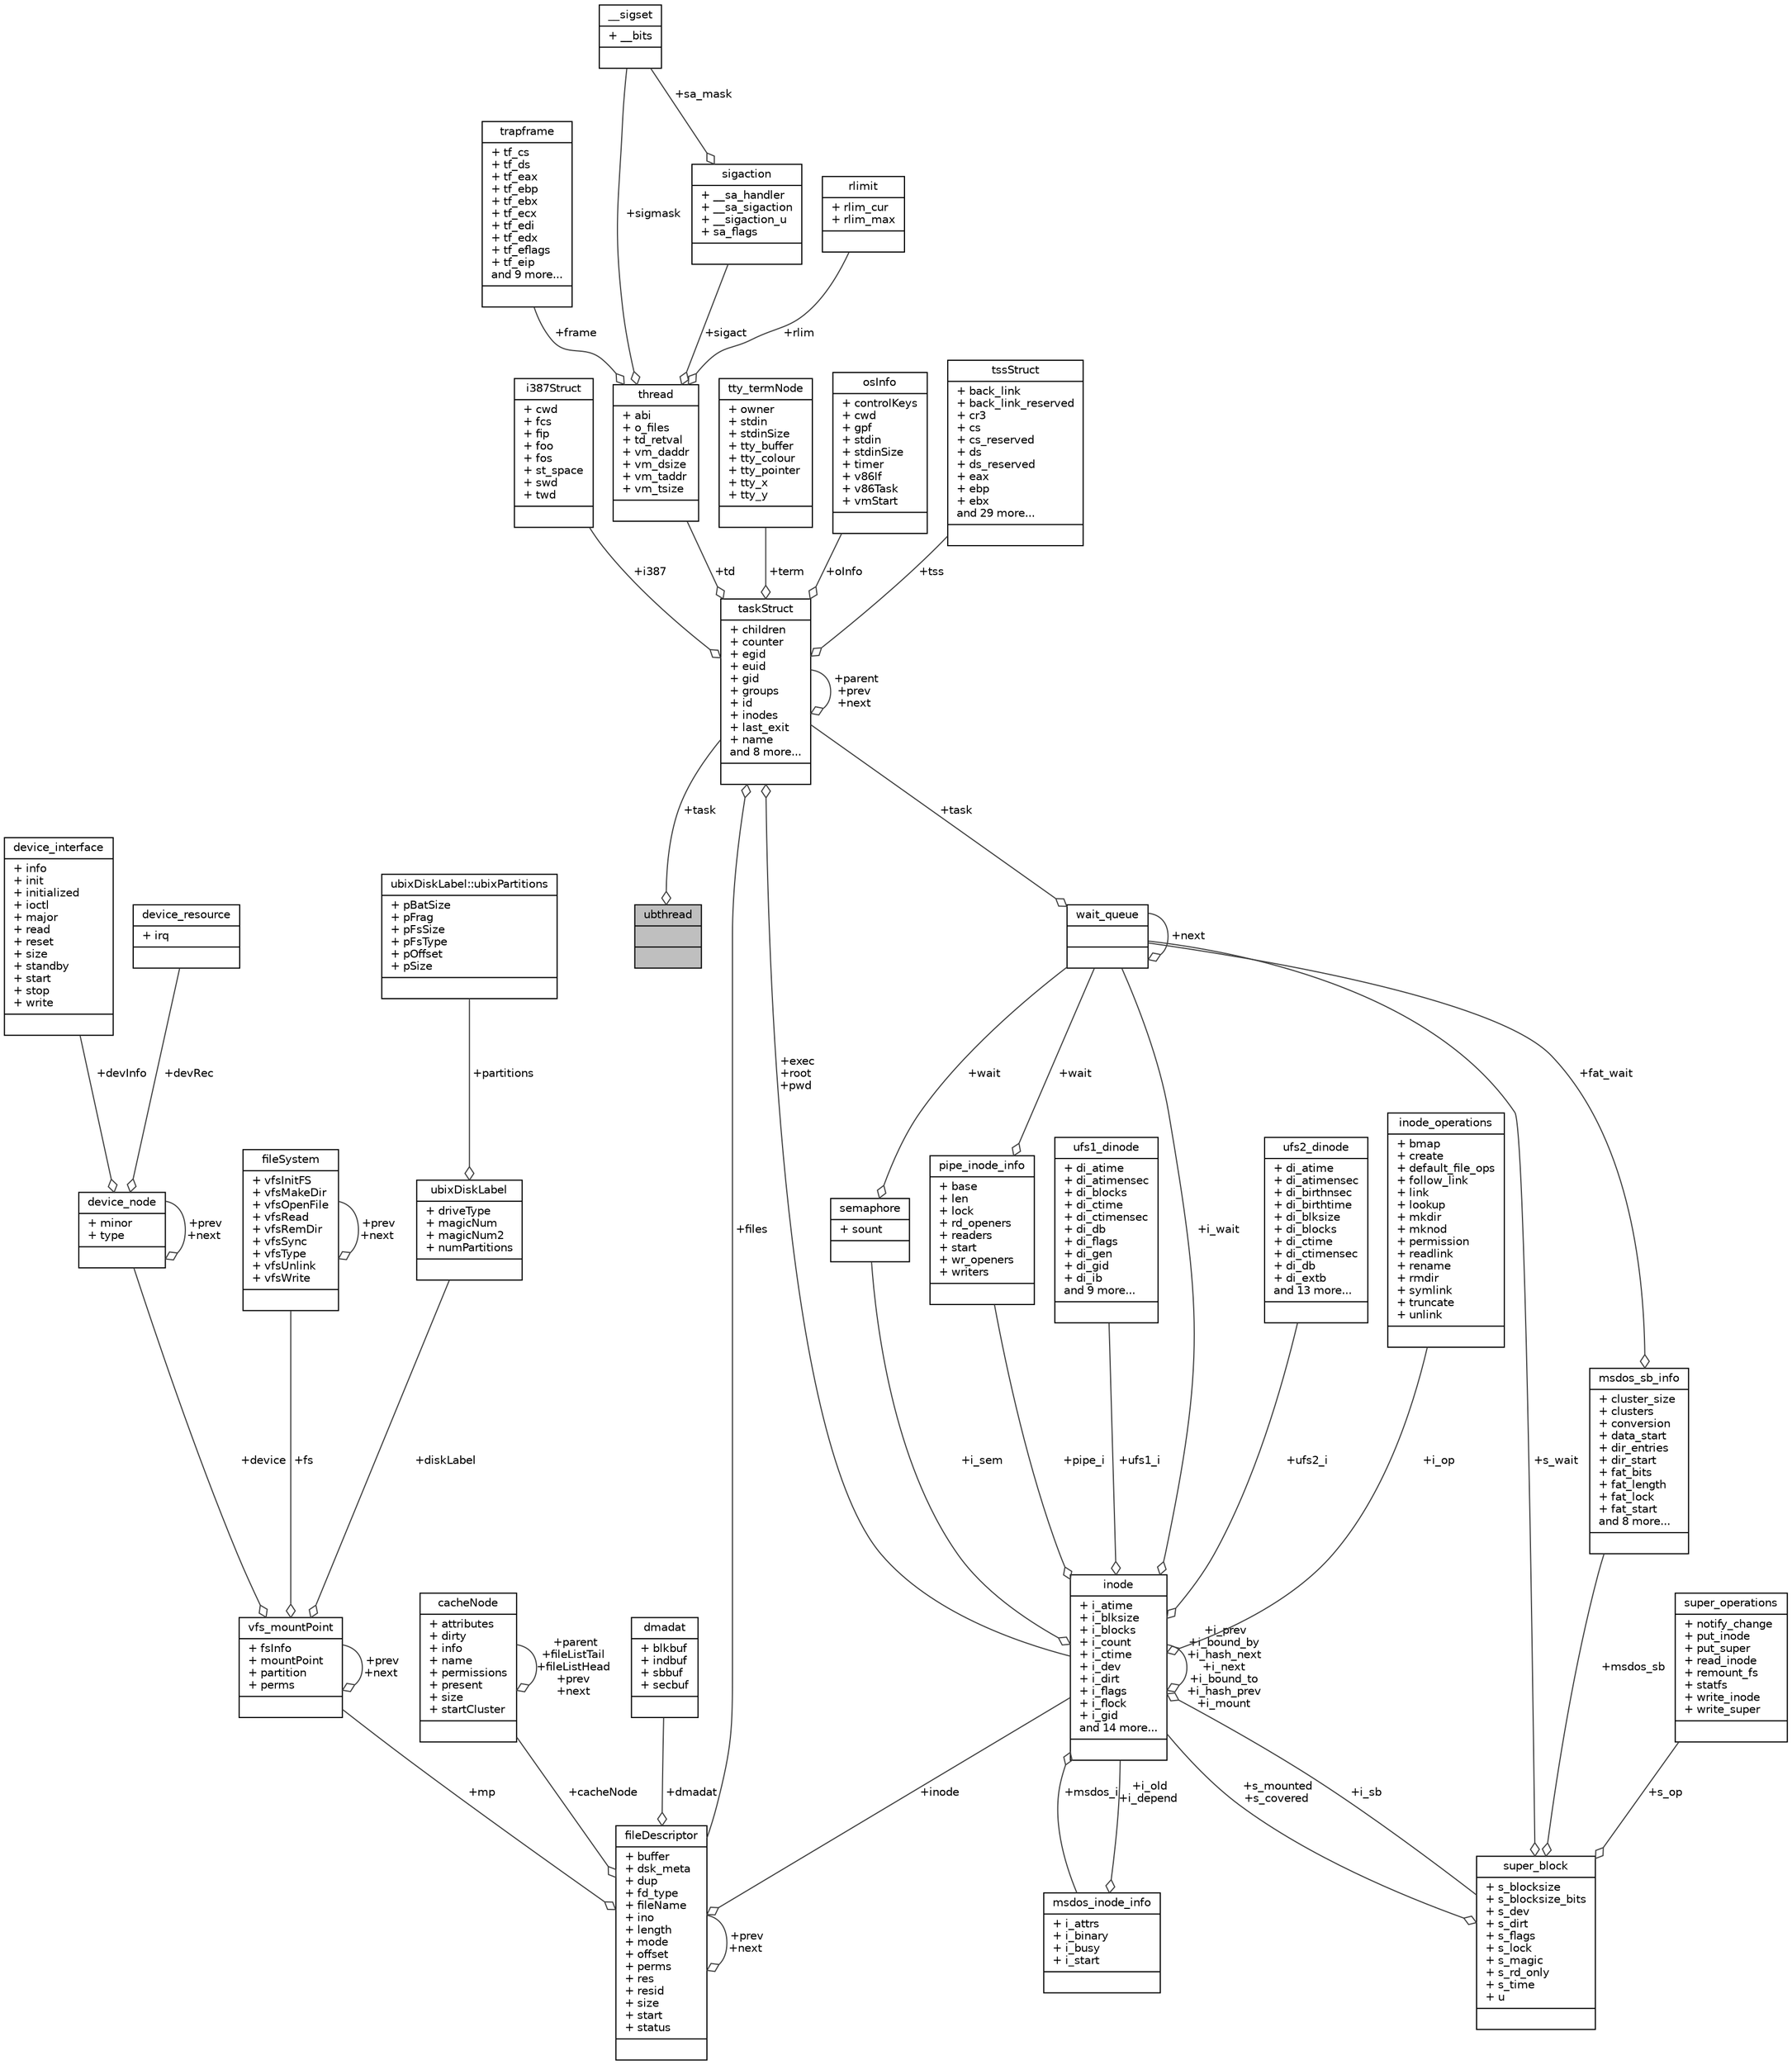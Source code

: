digraph "ubthread"
{
 // LATEX_PDF_SIZE
  edge [fontname="Helvetica",fontsize="10",labelfontname="Helvetica",labelfontsize="10"];
  node [fontname="Helvetica",fontsize="10",shape=record];
  Node1 [label="{ubthread\n||}",height=0.2,width=0.4,color="black", fillcolor="grey75", style="filled", fontcolor="black",tooltip=" "];
  Node2 -> Node1 [color="grey25",fontsize="10",style="solid",label=" +task" ,arrowhead="odiamond",fontname="Helvetica"];
  Node2 [label="{taskStruct\n|+ children\l+ counter\l+ egid\l+ euid\l+ gid\l+ groups\l+ id\l+ inodes\l+ last_exit\l+ name\land 8 more...\l|}",height=0.2,width=0.4,color="black", fillcolor="white", style="filled",URL="$structtaskStruct.html",tooltip=" "];
  Node3 -> Node2 [color="grey25",fontsize="10",style="solid",label=" +exec\n+root\n+pwd" ,arrowhead="odiamond",fontname="Helvetica"];
  Node3 [label="{inode\n|+ i_atime\l+ i_blksize\l+ i_blocks\l+ i_count\l+ i_ctime\l+ i_dev\l+ i_dirt\l+ i_flags\l+ i_flock\l+ i_gid\land 14 more...\l|}",height=0.2,width=0.4,color="black", fillcolor="white", style="filled",URL="$structinode.html",tooltip=" "];
  Node4 -> Node3 [color="grey25",fontsize="10",style="solid",label=" +msdos_i" ,arrowhead="odiamond",fontname="Helvetica"];
  Node4 [label="{msdos_inode_info\n|+ i_attrs\l+ i_binary\l+ i_busy\l+ i_start\l|}",height=0.2,width=0.4,color="black", fillcolor="white", style="filled",URL="$structmsdos__inode__info.html",tooltip=" "];
  Node3 -> Node4 [color="grey25",fontsize="10",style="solid",label=" +i_old\n+i_depend" ,arrowhead="odiamond",fontname="Helvetica"];
  Node5 -> Node3 [color="grey25",fontsize="10",style="solid",label=" +i_sb" ,arrowhead="odiamond",fontname="Helvetica"];
  Node5 [label="{super_block\n|+ s_blocksize\l+ s_blocksize_bits\l+ s_dev\l+ s_dirt\l+ s_flags\l+ s_lock\l+ s_magic\l+ s_rd_only\l+ s_time\l+ u\l|}",height=0.2,width=0.4,color="black", fillcolor="white", style="filled",URL="$structsuper__block.html",tooltip=" "];
  Node6 -> Node5 [color="grey25",fontsize="10",style="solid",label=" +msdos_sb" ,arrowhead="odiamond",fontname="Helvetica"];
  Node6 [label="{msdos_sb_info\n|+ cluster_size\l+ clusters\l+ conversion\l+ data_start\l+ dir_entries\l+ dir_start\l+ fat_bits\l+ fat_length\l+ fat_lock\l+ fat_start\land 8 more...\l|}",height=0.2,width=0.4,color="black", fillcolor="white", style="filled",URL="$structmsdos__sb__info.html",tooltip=" "];
  Node7 -> Node6 [color="grey25",fontsize="10",style="solid",label=" +fat_wait" ,arrowhead="odiamond",fontname="Helvetica"];
  Node7 [label="{wait_queue\n||}",height=0.2,width=0.4,color="black", fillcolor="white", style="filled",URL="$structwait__queue.html",tooltip=" "];
  Node2 -> Node7 [color="grey25",fontsize="10",style="solid",label=" +task" ,arrowhead="odiamond",fontname="Helvetica"];
  Node7 -> Node7 [color="grey25",fontsize="10",style="solid",label=" +next" ,arrowhead="odiamond",fontname="Helvetica"];
  Node3 -> Node5 [color="grey25",fontsize="10",style="solid",label=" +s_mounted\n+s_covered" ,arrowhead="odiamond",fontname="Helvetica"];
  Node7 -> Node5 [color="grey25",fontsize="10",style="solid",label=" +s_wait" ,arrowhead="odiamond",fontname="Helvetica"];
  Node8 -> Node5 [color="grey25",fontsize="10",style="solid",label=" +s_op" ,arrowhead="odiamond",fontname="Helvetica"];
  Node8 [label="{super_operations\n|+ notify_change\l+ put_inode\l+ put_super\l+ read_inode\l+ remount_fs\l+ statfs\l+ write_inode\l+ write_super\l|}",height=0.2,width=0.4,color="black", fillcolor="white", style="filled",URL="$structsuper__operations.html",tooltip=" "];
  Node3 -> Node3 [color="grey25",fontsize="10",style="solid",label=" +i_prev\n+i_bound_by\n+i_hash_next\n+i_next\n+i_bound_to\n+i_hash_prev\n+i_mount" ,arrowhead="odiamond",fontname="Helvetica"];
  Node9 -> Node3 [color="grey25",fontsize="10",style="solid",label=" +i_sem" ,arrowhead="odiamond",fontname="Helvetica"];
  Node9 [label="{semaphore\n|+ sount\l|}",height=0.2,width=0.4,color="black", fillcolor="white", style="filled",URL="$structsemaphore.html",tooltip=" "];
  Node7 -> Node9 [color="grey25",fontsize="10",style="solid",label=" +wait" ,arrowhead="odiamond",fontname="Helvetica"];
  Node10 -> Node3 [color="grey25",fontsize="10",style="solid",label=" +pipe_i" ,arrowhead="odiamond",fontname="Helvetica"];
  Node10 [label="{pipe_inode_info\n|+ base\l+ len\l+ lock\l+ rd_openers\l+ readers\l+ start\l+ wr_openers\l+ writers\l|}",height=0.2,width=0.4,color="black", fillcolor="white", style="filled",URL="$structpipe__inode__info.html",tooltip=" "];
  Node7 -> Node10 [color="grey25",fontsize="10",style="solid",label=" +wait" ,arrowhead="odiamond",fontname="Helvetica"];
  Node11 -> Node3 [color="grey25",fontsize="10",style="solid",label=" +ufs2_i" ,arrowhead="odiamond",fontname="Helvetica"];
  Node11 [label="{ufs2_dinode\n|+ di_atime\l+ di_atimensec\l+ di_birthnsec\l+ di_birthtime\l+ di_blksize\l+ di_blocks\l+ di_ctime\l+ di_ctimensec\l+ di_db\l+ di_extb\land 13 more...\l|}",height=0.2,width=0.4,color="black", fillcolor="white", style="filled",URL="$structufs2__dinode.html",tooltip=" "];
  Node7 -> Node3 [color="grey25",fontsize="10",style="solid",label=" +i_wait" ,arrowhead="odiamond",fontname="Helvetica"];
  Node12 -> Node3 [color="grey25",fontsize="10",style="solid",label=" +i_op" ,arrowhead="odiamond",fontname="Helvetica"];
  Node12 [label="{inode_operations\n|+ bmap\l+ create\l+ default_file_ops\l+ follow_link\l+ link\l+ lookup\l+ mkdir\l+ mknod\l+ permission\l+ readlink\l+ rename\l+ rmdir\l+ symlink\l+ truncate\l+ unlink\l|}",height=0.2,width=0.4,color="black", fillcolor="white", style="filled",URL="$structinode__operations.html",tooltip=" "];
  Node13 -> Node3 [color="grey25",fontsize="10",style="solid",label=" +ufs1_i" ,arrowhead="odiamond",fontname="Helvetica"];
  Node13 [label="{ufs1_dinode\n|+ di_atime\l+ di_atimensec\l+ di_blocks\l+ di_ctime\l+ di_ctimensec\l+ di_db\l+ di_flags\l+ di_gen\l+ di_gid\l+ di_ib\land 9 more...\l|}",height=0.2,width=0.4,color="black", fillcolor="white", style="filled",URL="$structufs1__dinode.html",tooltip=" "];
  Node2 -> Node2 [color="grey25",fontsize="10",style="solid",label=" +parent\n+prev\n+next" ,arrowhead="odiamond",fontname="Helvetica"];
  Node14 -> Node2 [color="grey25",fontsize="10",style="solid",label=" +i387" ,arrowhead="odiamond",fontname="Helvetica"];
  Node14 [label="{i387Struct\n|+ cwd\l+ fcs\l+ fip\l+ foo\l+ fos\l+ st_space\l+ swd\l+ twd\l|}",height=0.2,width=0.4,color="black", fillcolor="white", style="filled",URL="$structi387Struct.html",tooltip=" "];
  Node15 -> Node2 [color="grey25",fontsize="10",style="solid",label=" +td" ,arrowhead="odiamond",fontname="Helvetica"];
  Node15 [label="{thread\n|+ abi\l+ o_files\l+ td_retval\l+ vm_daddr\l+ vm_dsize\l+ vm_taddr\l+ vm_tsize\l|}",height=0.2,width=0.4,color="black", fillcolor="white", style="filled",URL="$structthread.html",tooltip=" "];
  Node16 -> Node15 [color="grey25",fontsize="10",style="solid",label=" +frame" ,arrowhead="odiamond",fontname="Helvetica"];
  Node16 [label="{trapframe\n|+ tf_cs\l+ tf_ds\l+ tf_eax\l+ tf_ebp\l+ tf_ebx\l+ tf_ecx\l+ tf_edi\l+ tf_edx\l+ tf_eflags\l+ tf_eip\land 9 more...\l|}",height=0.2,width=0.4,color="black", fillcolor="white", style="filled",URL="$structtrapframe.html",tooltip=" "];
  Node17 -> Node15 [color="grey25",fontsize="10",style="solid",label=" +sigmask" ,arrowhead="odiamond",fontname="Helvetica"];
  Node17 [label="{__sigset\n|+ __bits\l|}",height=0.2,width=0.4,color="black", fillcolor="white", style="filled",URL="$struct____sigset.html",tooltip=" "];
  Node18 -> Node15 [color="grey25",fontsize="10",style="solid",label=" +rlim" ,arrowhead="odiamond",fontname="Helvetica"];
  Node18 [label="{rlimit\n|+ rlim_cur\l+ rlim_max\l|}",height=0.2,width=0.4,color="black", fillcolor="white", style="filled",URL="$structrlimit.html",tooltip=" "];
  Node19 -> Node15 [color="grey25",fontsize="10",style="solid",label=" +sigact" ,arrowhead="odiamond",fontname="Helvetica"];
  Node19 [label="{sigaction\n|+ __sa_handler\l+ __sa_sigaction\l+ __sigaction_u\l+ sa_flags\l|}",height=0.2,width=0.4,color="black", fillcolor="white", style="filled",URL="$structsigaction.html",tooltip=" "];
  Node17 -> Node19 [color="grey25",fontsize="10",style="solid",label=" +sa_mask" ,arrowhead="odiamond",fontname="Helvetica"];
  Node20 -> Node2 [color="grey25",fontsize="10",style="solid",label=" +files" ,arrowhead="odiamond",fontname="Helvetica"];
  Node20 [label="{fileDescriptor\n|+ buffer\l+ dsk_meta\l+ dup\l+ fd_type\l+ fileName\l+ ino\l+ length\l+ mode\l+ offset\l+ perms\l+ res\l+ resid\l+ size\l+ start\l+ status\l|}",height=0.2,width=0.4,color="black", fillcolor="white", style="filled",URL="$structfileDescriptor.html",tooltip=" "];
  Node3 -> Node20 [color="grey25",fontsize="10",style="solid",label=" +inode" ,arrowhead="odiamond",fontname="Helvetica"];
  Node21 -> Node20 [color="grey25",fontsize="10",style="solid",label=" +cacheNode" ,arrowhead="odiamond",fontname="Helvetica"];
  Node21 [label="{cacheNode\n|+ attributes\l+ dirty\l+ info\l+ name\l+ permissions\l+ present\l+ size\l+ startCluster\l|}",height=0.2,width=0.4,color="black", fillcolor="white", style="filled",URL="$structcacheNode.html",tooltip=" "];
  Node21 -> Node21 [color="grey25",fontsize="10",style="solid",label=" +parent\n+fileListTail\n+fileListHead\n+prev\n+next" ,arrowhead="odiamond",fontname="Helvetica"];
  Node20 -> Node20 [color="grey25",fontsize="10",style="solid",label=" +prev\n+next" ,arrowhead="odiamond",fontname="Helvetica"];
  Node22 -> Node20 [color="grey25",fontsize="10",style="solid",label=" +dmadat" ,arrowhead="odiamond",fontname="Helvetica"];
  Node22 [label="{dmadat\n|+ blkbuf\l+ indbuf\l+ sbbuf\l+ secbuf\l|}",height=0.2,width=0.4,color="black", fillcolor="white", style="filled",URL="$structdmadat.html",tooltip=" "];
  Node23 -> Node20 [color="grey25",fontsize="10",style="solid",label=" +mp" ,arrowhead="odiamond",fontname="Helvetica"];
  Node23 [label="{vfs_mountPoint\n|+ fsInfo\l+ mountPoint\l+ partition\l+ perms\l|}",height=0.2,width=0.4,color="black", fillcolor="white", style="filled",URL="$structvfs__mountPoint.html",tooltip=" "];
  Node24 -> Node23 [color="grey25",fontsize="10",style="solid",label=" +diskLabel" ,arrowhead="odiamond",fontname="Helvetica"];
  Node24 [label="{ubixDiskLabel\n|+ driveType\l+ magicNum\l+ magicNum2\l+ numPartitions\l|}",height=0.2,width=0.4,color="black", fillcolor="white", style="filled",URL="$structubixDiskLabel.html",tooltip=" "];
  Node25 -> Node24 [color="grey25",fontsize="10",style="solid",label=" +partitions" ,arrowhead="odiamond",fontname="Helvetica"];
  Node25 [label="{ubixDiskLabel::ubixPartitions\n|+ pBatSize\l+ pFrag\l+ pFsSize\l+ pFsType\l+ pOffset\l+ pSize\l|}",height=0.2,width=0.4,color="black", fillcolor="white", style="filled",URL="$structubixDiskLabel_1_1ubixPartitions.html",tooltip=" "];
  Node26 -> Node23 [color="grey25",fontsize="10",style="solid",label=" +device" ,arrowhead="odiamond",fontname="Helvetica"];
  Node26 [label="{device_node\n|+ minor\l+ type\l|}",height=0.2,width=0.4,color="black", fillcolor="white", style="filled",URL="$structdevice__node.html",tooltip=" "];
  Node27 -> Node26 [color="grey25",fontsize="10",style="solid",label=" +devRec" ,arrowhead="odiamond",fontname="Helvetica"];
  Node27 [label="{device_resource\n|+ irq\l|}",height=0.2,width=0.4,color="black", fillcolor="white", style="filled",URL="$structdevice__resource.html",tooltip=" "];
  Node28 -> Node26 [color="grey25",fontsize="10",style="solid",label=" +devInfo" ,arrowhead="odiamond",fontname="Helvetica"];
  Node28 [label="{device_interface\n|+ info\l+ init\l+ initialized\l+ ioctl\l+ major\l+ read\l+ reset\l+ size\l+ standby\l+ start\l+ stop\l+ write\l|}",height=0.2,width=0.4,color="black", fillcolor="white", style="filled",URL="$structdevice__interface.html",tooltip=" "];
  Node26 -> Node26 [color="grey25",fontsize="10",style="solid",label=" +prev\n+next" ,arrowhead="odiamond",fontname="Helvetica"];
  Node29 -> Node23 [color="grey25",fontsize="10",style="solid",label=" +fs" ,arrowhead="odiamond",fontname="Helvetica"];
  Node29 [label="{fileSystem\n|+ vfsInitFS\l+ vfsMakeDir\l+ vfsOpenFile\l+ vfsRead\l+ vfsRemDir\l+ vfsSync\l+ vfsType\l+ vfsUnlink\l+ vfsWrite\l|}",height=0.2,width=0.4,color="black", fillcolor="white", style="filled",URL="$structfileSystem.html",tooltip="filesSystem Structure"];
  Node29 -> Node29 [color="grey25",fontsize="10",style="solid",label=" +prev\n+next" ,arrowhead="odiamond",fontname="Helvetica"];
  Node23 -> Node23 [color="grey25",fontsize="10",style="solid",label=" +prev\n+next" ,arrowhead="odiamond",fontname="Helvetica"];
  Node30 -> Node2 [color="grey25",fontsize="10",style="solid",label=" +term" ,arrowhead="odiamond",fontname="Helvetica"];
  Node30 [label="{tty_termNode\n|+ owner\l+ stdin\l+ stdinSize\l+ tty_buffer\l+ tty_colour\l+ tty_pointer\l+ tty_x\l+ tty_y\l|}",height=0.2,width=0.4,color="black", fillcolor="white", style="filled",URL="$structtty__termNode.html",tooltip=" "];
  Node31 -> Node2 [color="grey25",fontsize="10",style="solid",label=" +oInfo" ,arrowhead="odiamond",fontname="Helvetica"];
  Node31 [label="{osInfo\n|+ controlKeys\l+ cwd\l+ gpf\l+ stdin\l+ stdinSize\l+ timer\l+ v86If\l+ v86Task\l+ vmStart\l|}",height=0.2,width=0.4,color="black", fillcolor="white", style="filled",URL="$structosInfo.html",tooltip=" "];
  Node32 -> Node2 [color="grey25",fontsize="10",style="solid",label=" +tss" ,arrowhead="odiamond",fontname="Helvetica"];
  Node32 [label="{tssStruct\n|+ back_link\l+ back_link_reserved\l+ cr3\l+ cs\l+ cs_reserved\l+ ds\l+ ds_reserved\l+ eax\l+ ebp\l+ ebx\land 29 more...\l|}",height=0.2,width=0.4,color="black", fillcolor="white", style="filled",URL="$structtssStruct.html",tooltip=" "];
}
